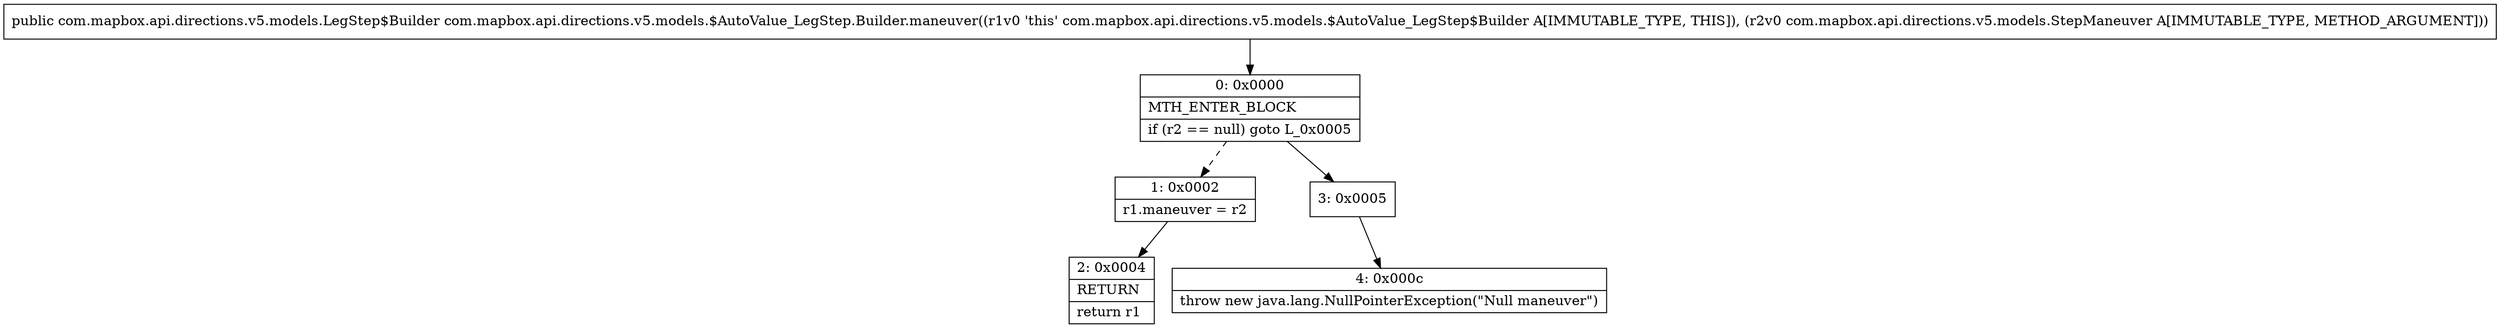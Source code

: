 digraph "CFG forcom.mapbox.api.directions.v5.models.$AutoValue_LegStep.Builder.maneuver(Lcom\/mapbox\/api\/directions\/v5\/models\/StepManeuver;)Lcom\/mapbox\/api\/directions\/v5\/models\/LegStep$Builder;" {
Node_0 [shape=record,label="{0\:\ 0x0000|MTH_ENTER_BLOCK\l|if (r2 == null) goto L_0x0005\l}"];
Node_1 [shape=record,label="{1\:\ 0x0002|r1.maneuver = r2\l}"];
Node_2 [shape=record,label="{2\:\ 0x0004|RETURN\l|return r1\l}"];
Node_3 [shape=record,label="{3\:\ 0x0005}"];
Node_4 [shape=record,label="{4\:\ 0x000c|throw new java.lang.NullPointerException(\"Null maneuver\")\l}"];
MethodNode[shape=record,label="{public com.mapbox.api.directions.v5.models.LegStep$Builder com.mapbox.api.directions.v5.models.$AutoValue_LegStep.Builder.maneuver((r1v0 'this' com.mapbox.api.directions.v5.models.$AutoValue_LegStep$Builder A[IMMUTABLE_TYPE, THIS]), (r2v0 com.mapbox.api.directions.v5.models.StepManeuver A[IMMUTABLE_TYPE, METHOD_ARGUMENT])) }"];
MethodNode -> Node_0;
Node_0 -> Node_1[style=dashed];
Node_0 -> Node_3;
Node_1 -> Node_2;
Node_3 -> Node_4;
}

